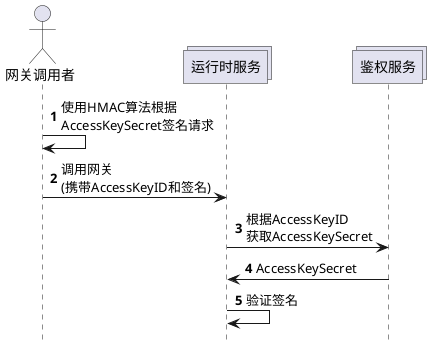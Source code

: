 @startuml
'https://plantuml.com/sequence-diagram
'participant participant as 用户
hide footbox
actor 网关调用者
collections 运行时服务
collections 鉴权服务
autonumber
网关调用者 -> 网关调用者 : 使用HMAC算法根据\nAccessKeySecret签名请求
网关调用者 -> 运行时服务 : 调用网关\n(携带AccessKeyID和签名)
运行时服务 -> 鉴权服务 : 根据AccessKeyID\n获取AccessKeySecret
鉴权服务 -> 运行时服务 : AccessKeySecret
运行时服务 -> 运行时服务 :验证签名
@enduml